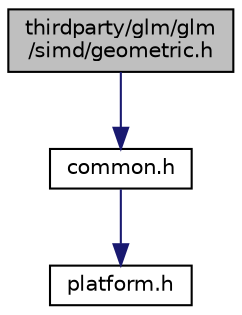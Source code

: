 digraph "thirdparty/glm/glm/simd/geometric.h"
{
  edge [fontname="Helvetica",fontsize="10",labelfontname="Helvetica",labelfontsize="10"];
  node [fontname="Helvetica",fontsize="10",shape=record];
  Node1 [label="thirdparty/glm/glm\l/simd/geometric.h",height=0.2,width=0.4,color="black", fillcolor="grey75", style="filled", fontcolor="black"];
  Node1 -> Node2 [color="midnightblue",fontsize="10",style="solid",fontname="Helvetica"];
  Node2 [label="common.h",height=0.2,width=0.4,color="black", fillcolor="white", style="filled",URL="$common_8h.html",tooltip="simd "];
  Node2 -> Node3 [color="midnightblue",fontsize="10",style="solid",fontname="Helvetica"];
  Node3 [label="platform.h",height=0.2,width=0.4,color="black", fillcolor="white", style="filled",URL="$platform_8h.html",tooltip="simd "];
}
